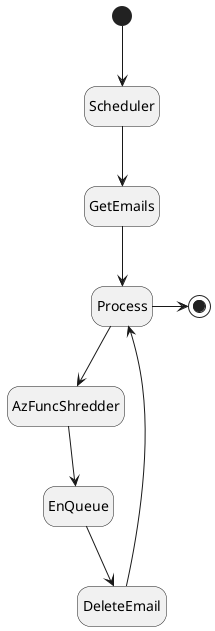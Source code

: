 @startuml EmailShredder

hide empty description

[*] --> Scheduler
Scheduler --> GetEmails
GetEmails --> Process
Process --> AzFuncShredder
AzFuncShredder --> EnQueue
EnQueue --> DeleteEmail
DeleteEmail --> Process
Process -> [*]


@enduml

